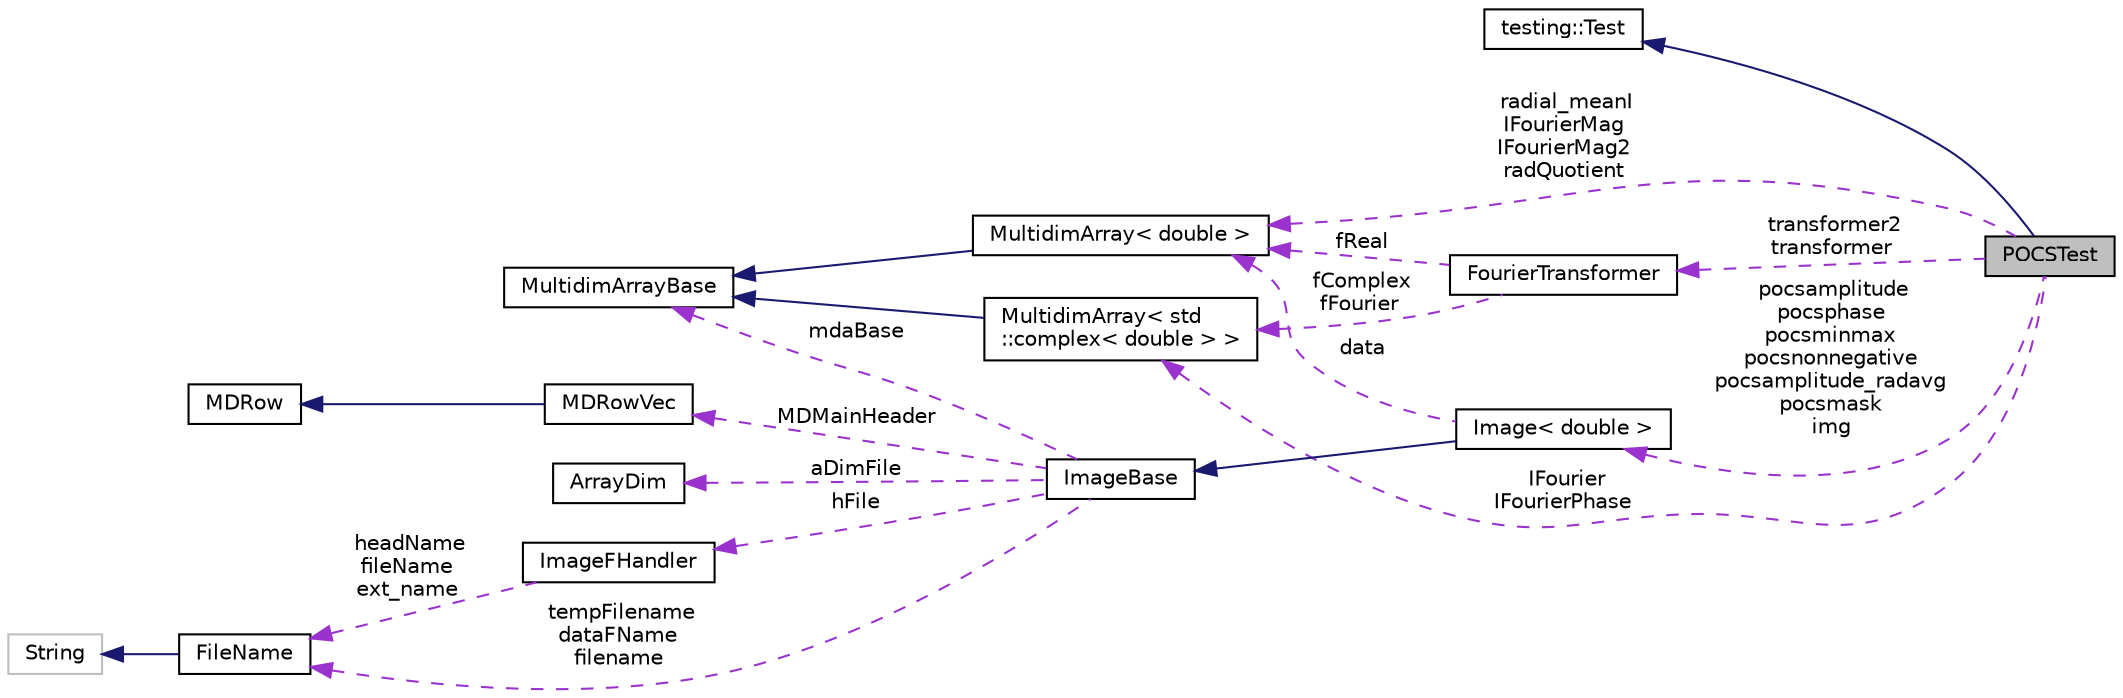 digraph "POCSTest"
{
  edge [fontname="Helvetica",fontsize="10",labelfontname="Helvetica",labelfontsize="10"];
  node [fontname="Helvetica",fontsize="10",shape=record];
  rankdir="LR";
  Node2 [label="POCSTest",height=0.2,width=0.4,color="black", fillcolor="grey75", style="filled", fontcolor="black"];
  Node3 -> Node2 [dir="back",color="midnightblue",fontsize="10",style="solid",fontname="Helvetica"];
  Node3 [label="testing::Test",height=0.2,width=0.4,color="black", fillcolor="white", style="filled",URL="$classtesting_1_1Test.html"];
  Node4 -> Node2 [dir="back",color="darkorchid3",fontsize="10",style="dashed",label=" transformer2\ntransformer" ,fontname="Helvetica"];
  Node4 [label="FourierTransformer",height=0.2,width=0.4,color="black", fillcolor="white", style="filled",URL="$classFourierTransformer.html"];
  Node5 -> Node4 [dir="back",color="darkorchid3",fontsize="10",style="dashed",label=" fReal" ,fontname="Helvetica"];
  Node5 [label="MultidimArray\< double \>",height=0.2,width=0.4,color="black", fillcolor="white", style="filled",URL="$classMultidimArray.html"];
  Node6 -> Node5 [dir="back",color="midnightblue",fontsize="10",style="solid",fontname="Helvetica"];
  Node6 [label="MultidimArrayBase",height=0.2,width=0.4,color="black", fillcolor="white", style="filled",URL="$classMultidimArrayBase.html"];
  Node7 -> Node4 [dir="back",color="darkorchid3",fontsize="10",style="dashed",label=" fComplex\nfFourier" ,fontname="Helvetica"];
  Node7 [label="MultidimArray\< std\l::complex\< double \> \>",height=0.2,width=0.4,color="black", fillcolor="white", style="filled",URL="$classMultidimArray.html"];
  Node6 -> Node7 [dir="back",color="midnightblue",fontsize="10",style="solid",fontname="Helvetica"];
  Node8 -> Node2 [dir="back",color="darkorchid3",fontsize="10",style="dashed",label=" pocsamplitude\npocsphase\npocsminmax\npocsnonnegative\npocsamplitude_radavg\npocsmask\nimg" ,fontname="Helvetica"];
  Node8 [label="Image\< double \>",height=0.2,width=0.4,color="black", fillcolor="white", style="filled",URL="$classImage.html"];
  Node9 -> Node8 [dir="back",color="midnightblue",fontsize="10",style="solid",fontname="Helvetica"];
  Node9 [label="ImageBase",height=0.2,width=0.4,color="black", fillcolor="white", style="filled",URL="$classImageBase.html",tooltip="Image base class. "];
  Node6 -> Node9 [dir="back",color="darkorchid3",fontsize="10",style="dashed",label=" mdaBase" ,fontname="Helvetica"];
  Node10 -> Node9 [dir="back",color="darkorchid3",fontsize="10",style="dashed",label=" MDMainHeader" ,fontname="Helvetica"];
  Node10 [label="MDRowVec",height=0.2,width=0.4,color="black", fillcolor="white", style="filled",URL="$classMDRowVec.html"];
  Node11 -> Node10 [dir="back",color="midnightblue",fontsize="10",style="solid",fontname="Helvetica"];
  Node11 [label="MDRow",height=0.2,width=0.4,color="black", fillcolor="white", style="filled",URL="$classMDRow.html"];
  Node12 -> Node9 [dir="back",color="darkorchid3",fontsize="10",style="dashed",label=" hFile" ,fontname="Helvetica"];
  Node12 [label="ImageFHandler",height=0.2,width=0.4,color="black", fillcolor="white", style="filled",URL="$structImageFHandler.html"];
  Node13 -> Node12 [dir="back",color="darkorchid3",fontsize="10",style="dashed",label=" headName\nfileName\next_name" ,fontname="Helvetica"];
  Node13 [label="FileName",height=0.2,width=0.4,color="black", fillcolor="white", style="filled",URL="$classFileName.html"];
  Node14 -> Node13 [dir="back",color="midnightblue",fontsize="10",style="solid",fontname="Helvetica"];
  Node14 [label="String",height=0.2,width=0.4,color="grey75", fillcolor="white", style="filled"];
  Node15 -> Node9 [dir="back",color="darkorchid3",fontsize="10",style="dashed",label=" aDimFile" ,fontname="Helvetica"];
  Node15 [label="ArrayDim",height=0.2,width=0.4,color="black", fillcolor="white", style="filled",URL="$structArrayDim.html"];
  Node13 -> Node9 [dir="back",color="darkorchid3",fontsize="10",style="dashed",label=" tempFilename\ndataFName\nfilename" ,fontname="Helvetica"];
  Node5 -> Node8 [dir="back",color="darkorchid3",fontsize="10",style="dashed",label=" data" ,fontname="Helvetica"];
  Node5 -> Node2 [dir="back",color="darkorchid3",fontsize="10",style="dashed",label=" radial_meanI\nIFourierMag\nIFourierMag2\nradQuotient" ,fontname="Helvetica"];
  Node7 -> Node2 [dir="back",color="darkorchid3",fontsize="10",style="dashed",label=" IFourier\nIFourierPhase" ,fontname="Helvetica"];
}
